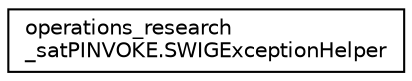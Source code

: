 digraph "Graphical Class Hierarchy"
{
 // LATEX_PDF_SIZE
  edge [fontname="Helvetica",fontsize="10",labelfontname="Helvetica",labelfontsize="10"];
  node [fontname="Helvetica",fontsize="10",shape=record];
  rankdir="LR";
  Node0 [label="operations_research\l_satPINVOKE.SWIGExceptionHelper",height=0.2,width=0.4,color="black", fillcolor="white", style="filled",URL="$classGoogle_1_1OrTools_1_1Sat_1_1operations__research__satPINVOKE_1_1SWIGExceptionHelper.html",tooltip=" "];
}
